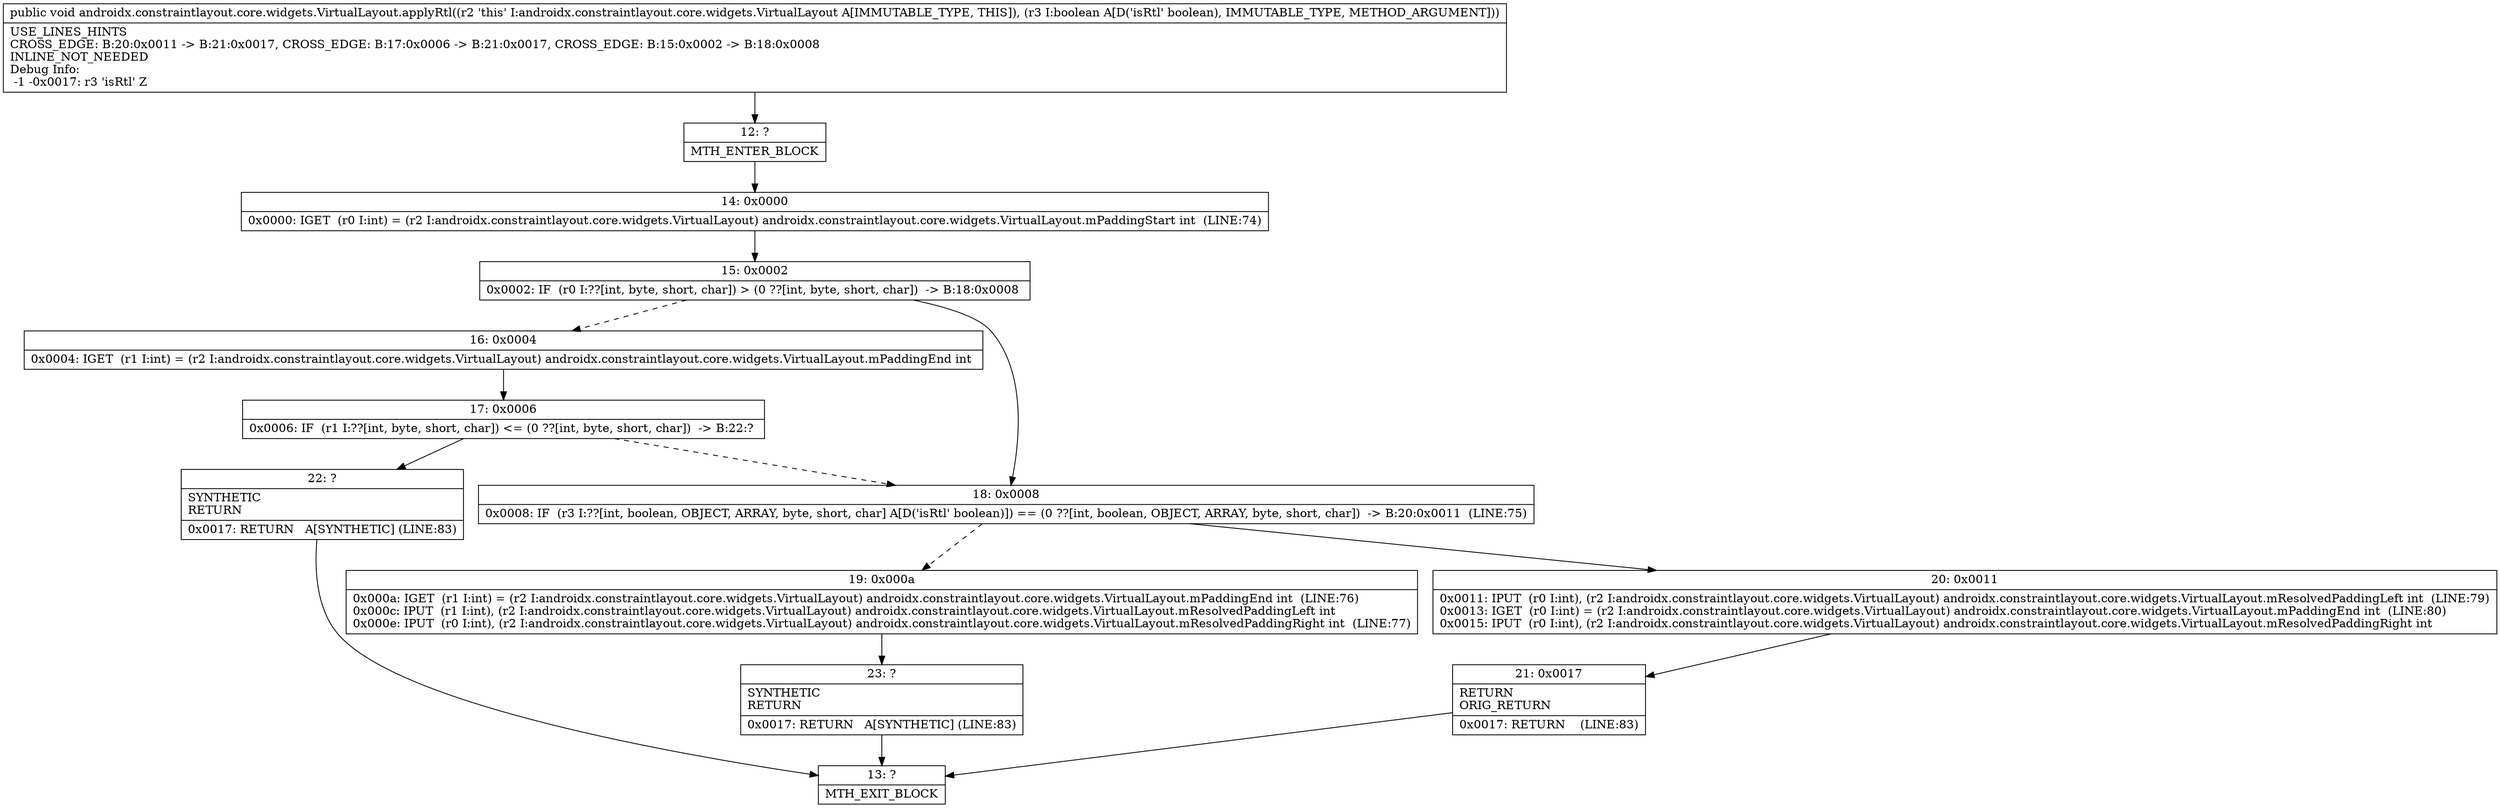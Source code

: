 digraph "CFG forandroidx.constraintlayout.core.widgets.VirtualLayout.applyRtl(Z)V" {
Node_12 [shape=record,label="{12\:\ ?|MTH_ENTER_BLOCK\l}"];
Node_14 [shape=record,label="{14\:\ 0x0000|0x0000: IGET  (r0 I:int) = (r2 I:androidx.constraintlayout.core.widgets.VirtualLayout) androidx.constraintlayout.core.widgets.VirtualLayout.mPaddingStart int  (LINE:74)\l}"];
Node_15 [shape=record,label="{15\:\ 0x0002|0x0002: IF  (r0 I:??[int, byte, short, char]) \> (0 ??[int, byte, short, char])  \-\> B:18:0x0008 \l}"];
Node_16 [shape=record,label="{16\:\ 0x0004|0x0004: IGET  (r1 I:int) = (r2 I:androidx.constraintlayout.core.widgets.VirtualLayout) androidx.constraintlayout.core.widgets.VirtualLayout.mPaddingEnd int \l}"];
Node_17 [shape=record,label="{17\:\ 0x0006|0x0006: IF  (r1 I:??[int, byte, short, char]) \<= (0 ??[int, byte, short, char])  \-\> B:22:? \l}"];
Node_22 [shape=record,label="{22\:\ ?|SYNTHETIC\lRETURN\l|0x0017: RETURN   A[SYNTHETIC] (LINE:83)\l}"];
Node_13 [shape=record,label="{13\:\ ?|MTH_EXIT_BLOCK\l}"];
Node_18 [shape=record,label="{18\:\ 0x0008|0x0008: IF  (r3 I:??[int, boolean, OBJECT, ARRAY, byte, short, char] A[D('isRtl' boolean)]) == (0 ??[int, boolean, OBJECT, ARRAY, byte, short, char])  \-\> B:20:0x0011  (LINE:75)\l}"];
Node_19 [shape=record,label="{19\:\ 0x000a|0x000a: IGET  (r1 I:int) = (r2 I:androidx.constraintlayout.core.widgets.VirtualLayout) androidx.constraintlayout.core.widgets.VirtualLayout.mPaddingEnd int  (LINE:76)\l0x000c: IPUT  (r1 I:int), (r2 I:androidx.constraintlayout.core.widgets.VirtualLayout) androidx.constraintlayout.core.widgets.VirtualLayout.mResolvedPaddingLeft int \l0x000e: IPUT  (r0 I:int), (r2 I:androidx.constraintlayout.core.widgets.VirtualLayout) androidx.constraintlayout.core.widgets.VirtualLayout.mResolvedPaddingRight int  (LINE:77)\l}"];
Node_23 [shape=record,label="{23\:\ ?|SYNTHETIC\lRETURN\l|0x0017: RETURN   A[SYNTHETIC] (LINE:83)\l}"];
Node_20 [shape=record,label="{20\:\ 0x0011|0x0011: IPUT  (r0 I:int), (r2 I:androidx.constraintlayout.core.widgets.VirtualLayout) androidx.constraintlayout.core.widgets.VirtualLayout.mResolvedPaddingLeft int  (LINE:79)\l0x0013: IGET  (r0 I:int) = (r2 I:androidx.constraintlayout.core.widgets.VirtualLayout) androidx.constraintlayout.core.widgets.VirtualLayout.mPaddingEnd int  (LINE:80)\l0x0015: IPUT  (r0 I:int), (r2 I:androidx.constraintlayout.core.widgets.VirtualLayout) androidx.constraintlayout.core.widgets.VirtualLayout.mResolvedPaddingRight int \l}"];
Node_21 [shape=record,label="{21\:\ 0x0017|RETURN\lORIG_RETURN\l|0x0017: RETURN    (LINE:83)\l}"];
MethodNode[shape=record,label="{public void androidx.constraintlayout.core.widgets.VirtualLayout.applyRtl((r2 'this' I:androidx.constraintlayout.core.widgets.VirtualLayout A[IMMUTABLE_TYPE, THIS]), (r3 I:boolean A[D('isRtl' boolean), IMMUTABLE_TYPE, METHOD_ARGUMENT]))  | USE_LINES_HINTS\lCROSS_EDGE: B:20:0x0011 \-\> B:21:0x0017, CROSS_EDGE: B:17:0x0006 \-\> B:21:0x0017, CROSS_EDGE: B:15:0x0002 \-\> B:18:0x0008\lINLINE_NOT_NEEDED\lDebug Info:\l  \-1 \-0x0017: r3 'isRtl' Z\l}"];
MethodNode -> Node_12;Node_12 -> Node_14;
Node_14 -> Node_15;
Node_15 -> Node_16[style=dashed];
Node_15 -> Node_18;
Node_16 -> Node_17;
Node_17 -> Node_18[style=dashed];
Node_17 -> Node_22;
Node_22 -> Node_13;
Node_18 -> Node_19[style=dashed];
Node_18 -> Node_20;
Node_19 -> Node_23;
Node_23 -> Node_13;
Node_20 -> Node_21;
Node_21 -> Node_13;
}

